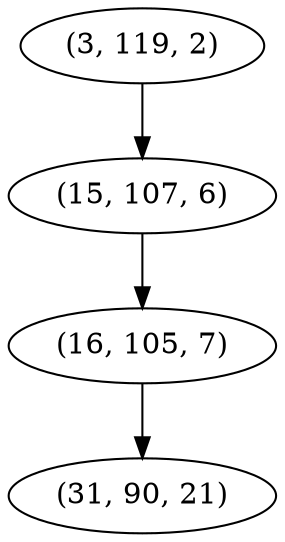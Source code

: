 digraph tree {
    "(3, 119, 2)";
    "(15, 107, 6)";
    "(16, 105, 7)";
    "(31, 90, 21)";
    "(3, 119, 2)" -> "(15, 107, 6)";
    "(15, 107, 6)" -> "(16, 105, 7)";
    "(16, 105, 7)" -> "(31, 90, 21)";
}
